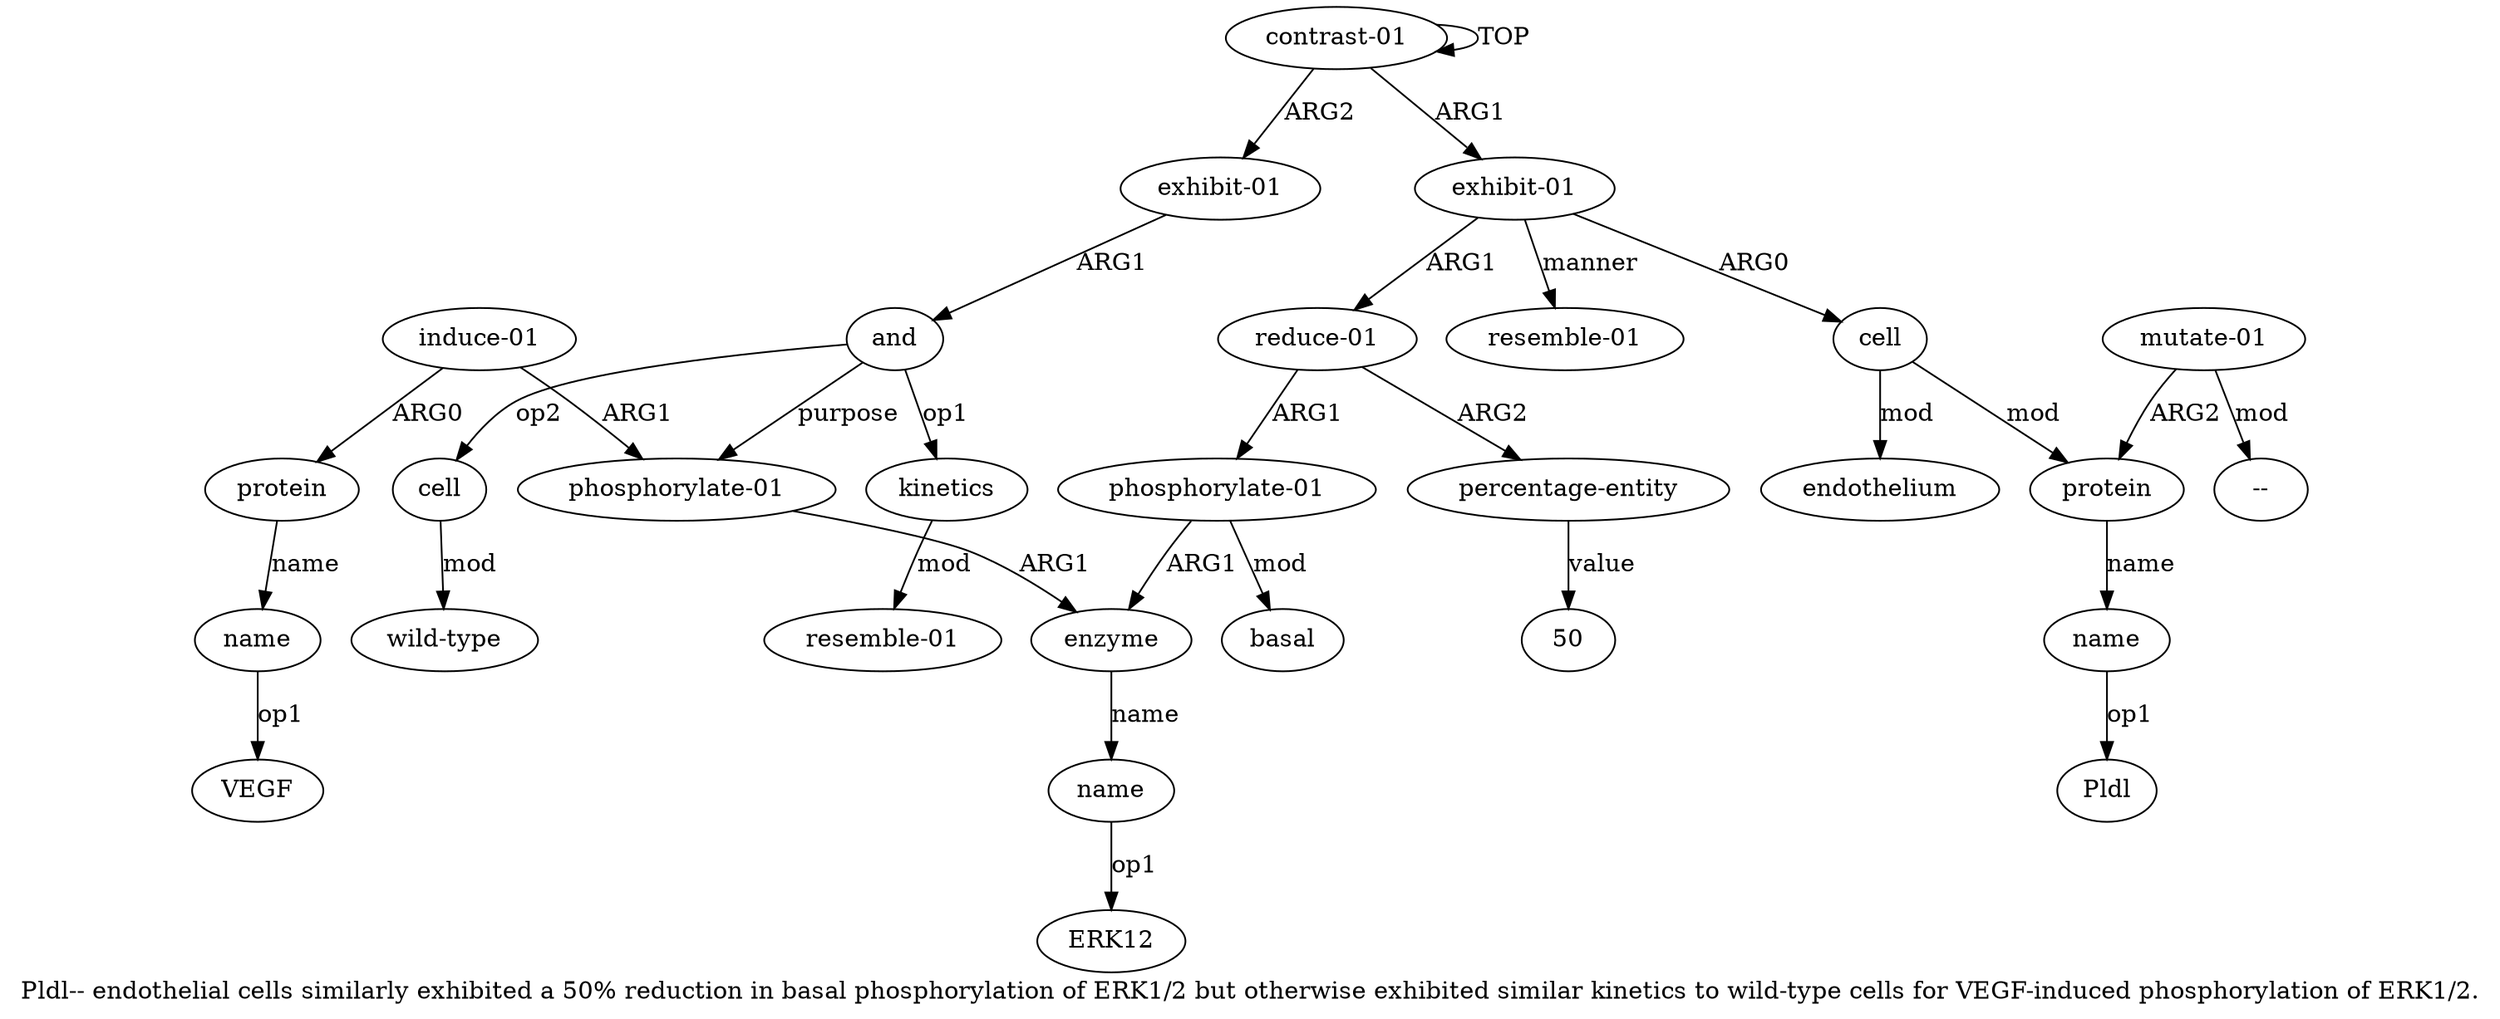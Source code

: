 digraph  {
	graph [label="Pldl-- endothelial cells similarly exhibited a 50% reduction in basal phosphorylation of ERK1/2 but otherwise exhibited similar \
kinetics to wild-type cells for VEGF-induced phosphorylation of ERK1/2."];
	node [label="\N"];
	a20	 [color=black,
		gold_ind=20,
		gold_label="phosphorylate-01",
		label="phosphorylate-01",
		test_ind=20,
		test_label="phosphorylate-01"];
	a9	 [color=black,
		gold_ind=9,
		gold_label=enzyme,
		label=enzyme,
		test_ind=9,
		test_label=enzyme];
	a20 -> a9 [key=0,
	color=black,
	gold_label=ARG1,
	label=ARG1,
	test_label=ARG1];
a21 [color=black,
	gold_ind=21,
	gold_label="induce-01",
	label="induce-01",
	test_ind=21,
	test_label="induce-01"];
a21 -> a20 [key=0,
color=black,
gold_label=ARG1,
label=ARG1,
test_label=ARG1];
a22 [color=black,
gold_ind=22,
gold_label=protein,
label=protein,
test_ind=22,
test_label=protein];
a21 -> a22 [key=0,
color=black,
gold_label=ARG0,
label=ARG0,
test_label=ARG0];
a23 [color=black,
gold_ind=23,
gold_label=name,
label=name,
test_ind=23,
test_label=name];
a22 -> a23 [key=0,
color=black,
gold_label=name,
label=name,
test_label=name];
"a23 VEGF" [color=black,
gold_ind=-1,
gold_label=VEGF,
label=VEGF,
test_ind=-1,
test_label=VEGF];
a23 -> "a23 VEGF" [key=0,
color=black,
gold_label=op1,
label=op1,
test_label=op1];
"a5 Pldl" [color=black,
gold_ind=-1,
gold_label=Pldl,
label=Pldl,
test_ind=-1,
test_label=Pldl];
"a12 50" [color=black,
gold_ind=-1,
gold_label=50,
label=50,
test_ind=-1,
test_label=50];
"a6 --" [color=black,
gold_ind=-1,
gold_label="--",
label="--",
test_ind=-1,
test_label="--"];
a15 [color=black,
gold_ind=15,
gold_label=and,
label=and,
test_ind=15,
test_label=and];
a15 -> a20 [key=0,
color=black,
gold_label=purpose,
label=purpose,
test_label=purpose];
a16 [color=black,
gold_ind=16,
gold_label=kinetics,
label=kinetics,
test_ind=16,
test_label=kinetics];
a15 -> a16 [key=0,
color=black,
gold_label=op1,
label=op1,
test_label=op1];
a18 [color=black,
gold_ind=18,
gold_label=cell,
label=cell,
test_ind=18,
test_label=cell];
a15 -> a18 [key=0,
color=black,
gold_label=op2,
label=op2,
test_label=op2];
a14 [color=black,
gold_ind=14,
gold_label="exhibit-01",
label="exhibit-01",
test_ind=14,
test_label="exhibit-01"];
a14 -> a15 [key=0,
color=black,
gold_label=ARG1,
label=ARG1,
test_label=ARG1];
a17 [color=black,
gold_ind=17,
gold_label="resemble-01",
label="resemble-01",
test_ind=17,
test_label="resemble-01"];
a16 -> a17 [key=0,
color=black,
gold_label=mod,
label=mod,
test_label=mod];
a11 [color=black,
gold_ind=11,
gold_label=basal,
label=basal,
test_ind=11,
test_label=basal];
a10 [color=black,
gold_ind=10,
gold_label=name,
label=name,
test_ind=10,
test_label=name];
"a10 ERK12" [color=black,
gold_ind=-1,
gold_label=ERK12,
label=ERK12,
test_ind=-1,
test_label=ERK12];
a10 -> "a10 ERK12" [key=0,
color=black,
gold_label=op1,
label=op1,
test_label=op1];
a13 [color=black,
gold_ind=13,
gold_label="resemble-01",
label="resemble-01",
test_ind=13,
test_label="resemble-01"];
a12 [color=black,
gold_ind=12,
gold_label="percentage-entity",
label="percentage-entity",
test_ind=12,
test_label="percentage-entity"];
a12 -> "a12 50" [key=0,
color=black,
gold_label=value,
label=value,
test_label=value];
a19 [color=black,
gold_ind=19,
gold_label="wild-type",
label="wild-type",
test_ind=19,
test_label="wild-type"];
a18 -> a19 [key=0,
color=black,
gold_label=mod,
label=mod,
test_label=mod];
a1 [color=black,
gold_ind=1,
gold_label="exhibit-01",
label="exhibit-01",
test_ind=1,
test_label="exhibit-01"];
a1 -> a13 [key=0,
color=black,
gold_label=manner,
label=manner,
test_label=manner];
a2 [color=black,
gold_ind=2,
gold_label=cell,
label=cell,
test_ind=2,
test_label=cell];
a1 -> a2 [key=0,
color=black,
gold_label=ARG0,
label=ARG0,
test_label=ARG0];
a7 [color=black,
gold_ind=7,
gold_label="reduce-01",
label="reduce-01",
test_ind=7,
test_label="reduce-01"];
a1 -> a7 [key=0,
color=black,
gold_label=ARG1,
label=ARG1,
test_label=ARG1];
a0 [color=black,
gold_ind=0,
gold_label="contrast-01",
label="contrast-01",
test_ind=0,
test_label="contrast-01"];
a0 -> a14 [key=0,
color=black,
gold_label=ARG2,
label=ARG2,
test_label=ARG2];
a0 -> a1 [key=0,
color=black,
gold_label=ARG1,
label=ARG1,
test_label=ARG1];
a0 -> a0 [key=0,
color=black,
gold_label=TOP,
label=TOP,
test_label=TOP];
a3 [color=black,
gold_ind=3,
gold_label=endothelium,
label=endothelium,
test_ind=3,
test_label=endothelium];
a2 -> a3 [key=0,
color=black,
gold_label=mod,
label=mod,
test_label=mod];
a4 [color=black,
gold_ind=4,
gold_label=protein,
label=protein,
test_ind=4,
test_label=protein];
a2 -> a4 [key=0,
color=black,
gold_label=mod,
label=mod,
test_label=mod];
a5 [color=black,
gold_ind=5,
gold_label=name,
label=name,
test_ind=5,
test_label=name];
a5 -> "a5 Pldl" [key=0,
color=black,
gold_label=op1,
label=op1,
test_label=op1];
a4 -> a5 [key=0,
color=black,
gold_label=name,
label=name,
test_label=name];
a7 -> a12 [key=0,
color=black,
gold_label=ARG2,
label=ARG2,
test_label=ARG2];
a8 [color=black,
gold_ind=8,
gold_label="phosphorylate-01",
label="phosphorylate-01",
test_ind=8,
test_label="phosphorylate-01"];
a7 -> a8 [key=0,
color=black,
gold_label=ARG1,
label=ARG1,
test_label=ARG1];
a6 [color=black,
gold_ind=6,
gold_label="mutate-01",
label="mutate-01",
test_ind=6,
test_label="mutate-01"];
a6 -> "a6 --" [key=0,
color=black,
gold_label=mod,
label=mod,
test_label=mod];
a6 -> a4 [key=0,
color=black,
gold_label=ARG2,
label=ARG2,
test_label=ARG2];
a9 -> a10 [key=0,
color=black,
gold_label=name,
label=name,
test_label=name];
a8 -> a11 [key=0,
color=black,
gold_label=mod,
label=mod,
test_label=mod];
a8 -> a9 [key=0,
color=black,
gold_label=ARG1,
label=ARG1,
test_label=ARG1];
}
